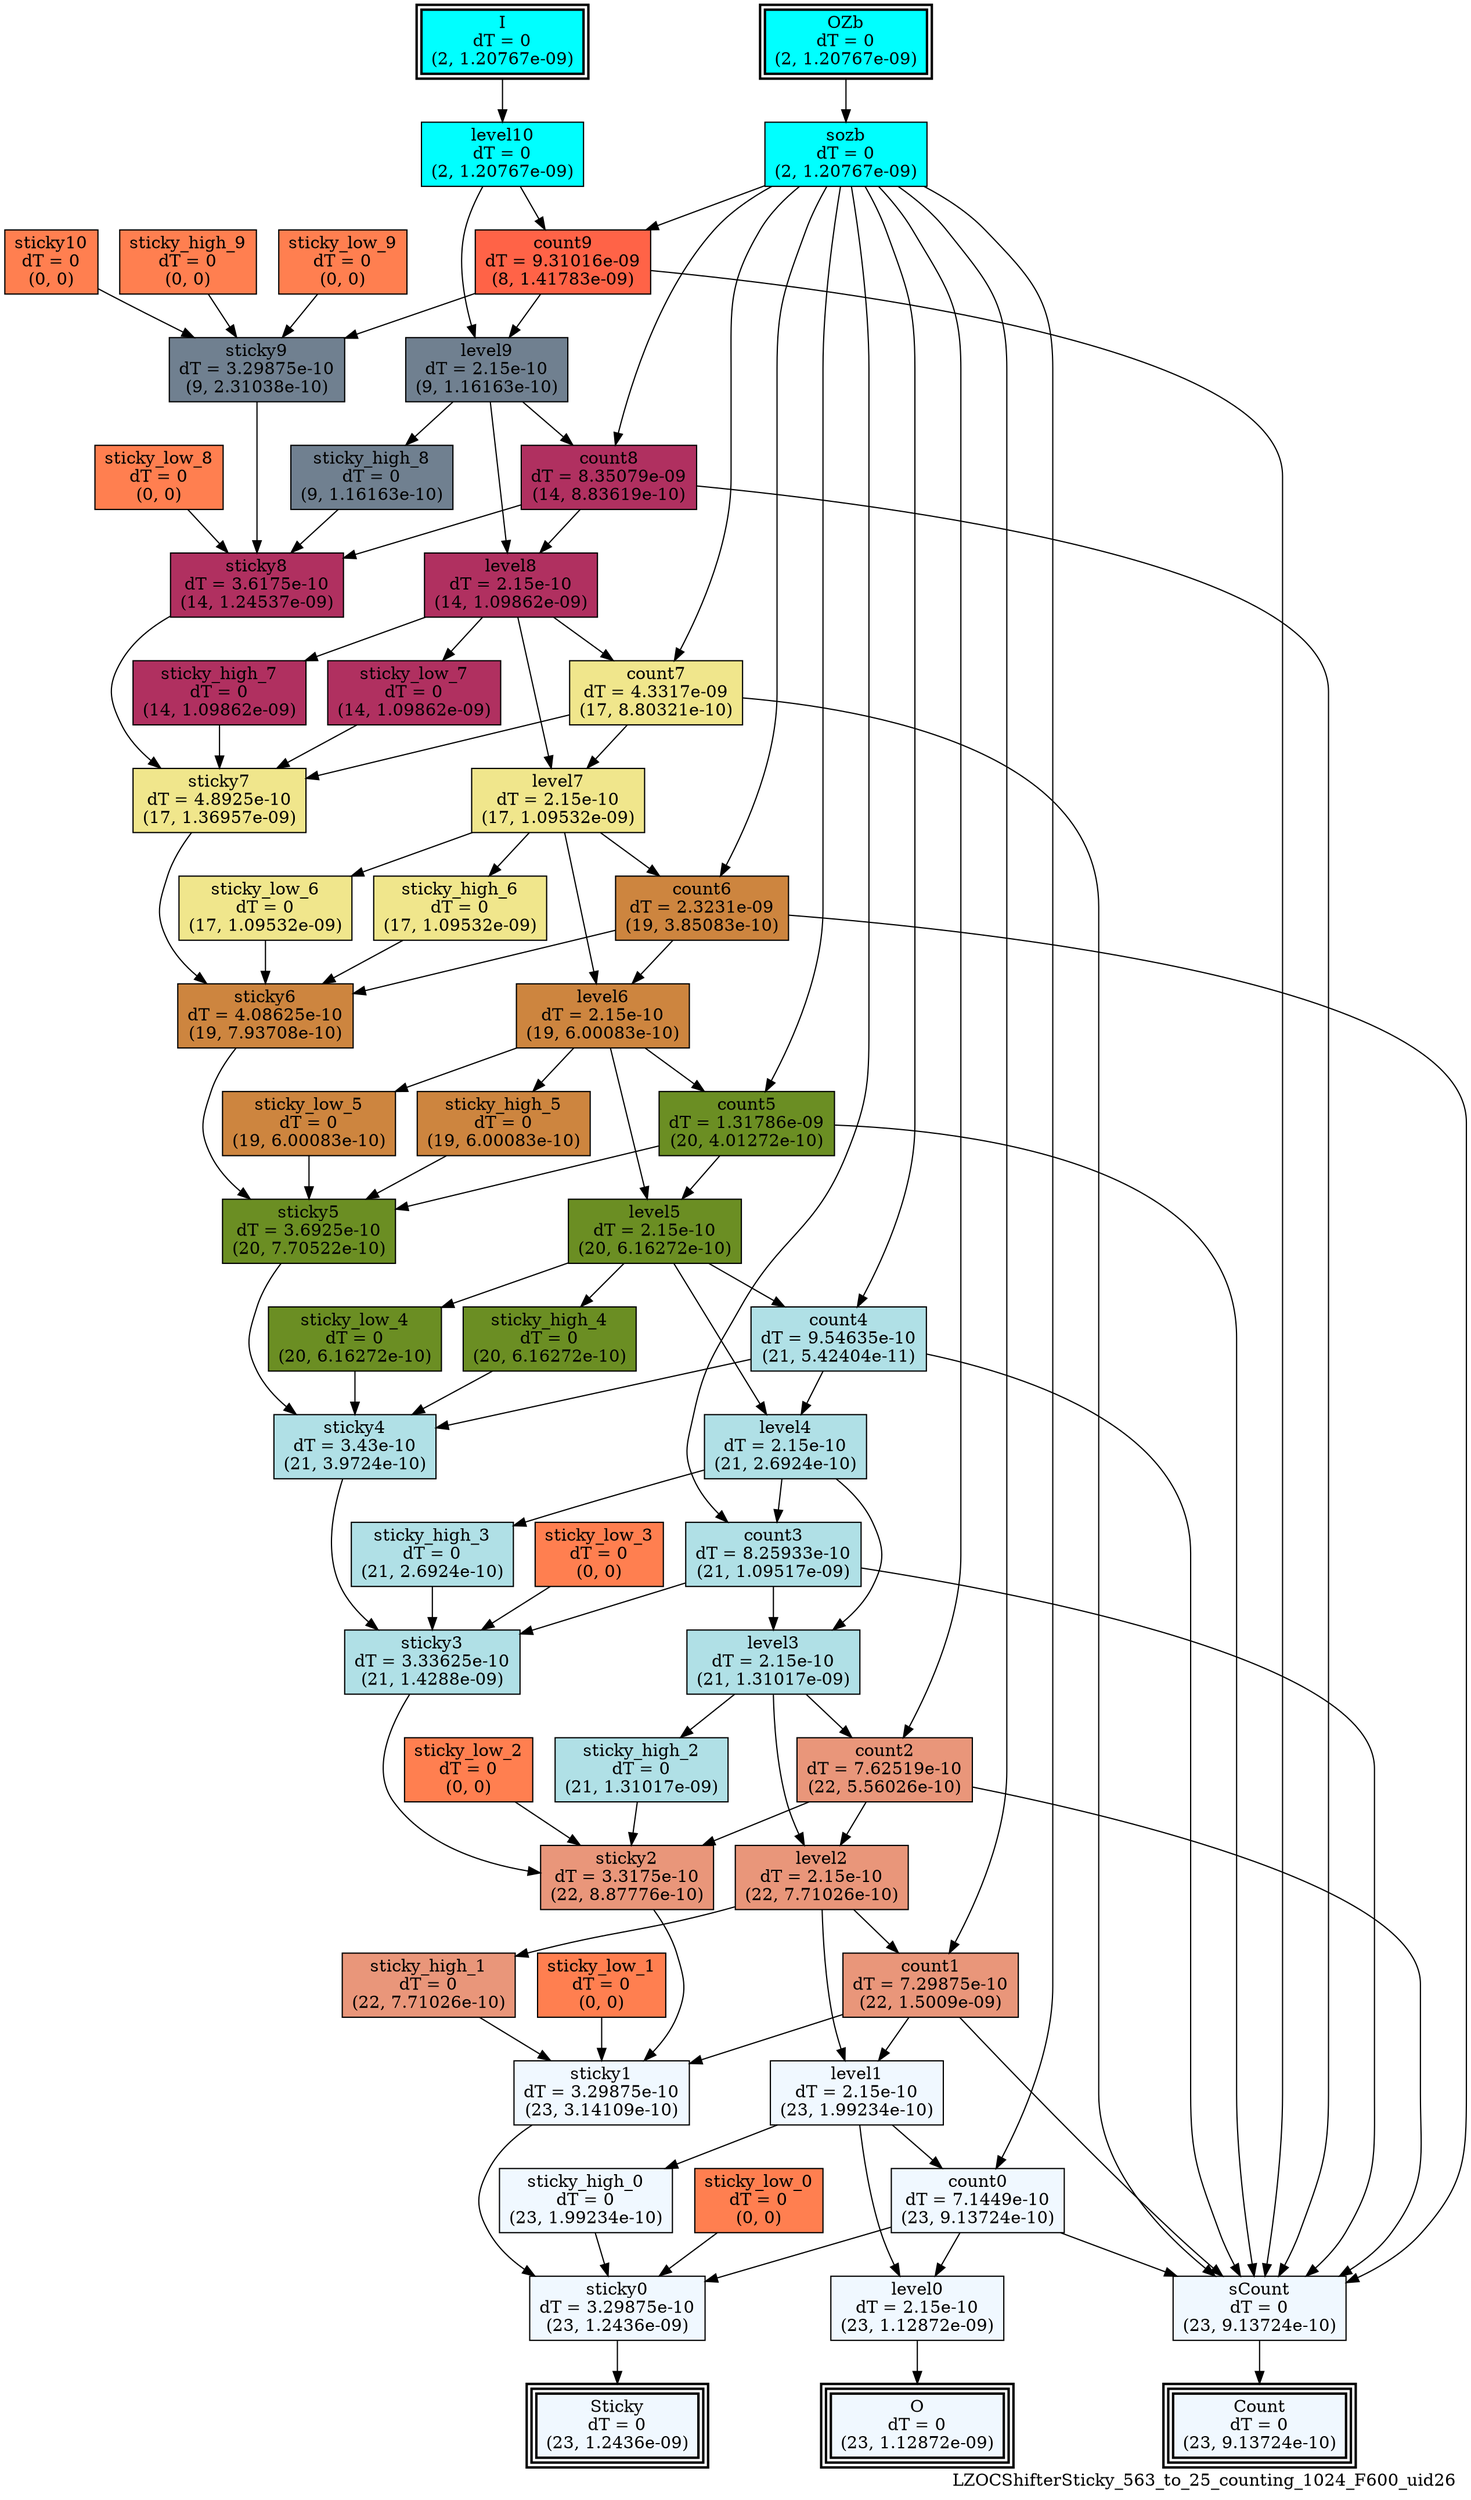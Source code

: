 digraph LZOCShifterSticky_563_to_25_counting_1024_F600_uid26
{
	//graph drawing options
	label=LZOCShifterSticky_563_to_25_counting_1024_F600_uid26;
	labelloc=bottom;
	labeljust=right;
	ratio=auto;
	nodesep=0.25;
	ranksep=0.5;

	//input/output signals of operator LZOCShifterSticky_563_to_25_counting_1024_F600_uid26
	I__LZOCShifterSticky_563_to_25_counting_1024_F600_uid26 [ label="I\ndT = 0\n(2, 1.20767e-09)", shape=box, color=black, style="bold, filled", fillcolor=cyan, peripheries=2 ];
	OZb__LZOCShifterSticky_563_to_25_counting_1024_F600_uid26 [ label="OZb\ndT = 0\n(2, 1.20767e-09)", shape=box, color=black, style="bold, filled", fillcolor=cyan, peripheries=2 ];
	Count__LZOCShifterSticky_563_to_25_counting_1024_F600_uid26 [ label="Count\ndT = 0\n(23, 9.13724e-10)", shape=box, color=black, style="bold, filled", fillcolor=aliceblue, peripheries=3 ];
	O__LZOCShifterSticky_563_to_25_counting_1024_F600_uid26 [ label="O\ndT = 0\n(23, 1.12872e-09)", shape=box, color=black, style="bold, filled", fillcolor=aliceblue, peripheries=3 ];
	Sticky__LZOCShifterSticky_563_to_25_counting_1024_F600_uid26 [ label="Sticky\ndT = 0\n(23, 1.2436e-09)", shape=box, color=black, style="bold, filled", fillcolor=aliceblue, peripheries=3 ];
	{rank=same I__LZOCShifterSticky_563_to_25_counting_1024_F600_uid26, OZb__LZOCShifterSticky_563_to_25_counting_1024_F600_uid26};
	{rank=same Count__LZOCShifterSticky_563_to_25_counting_1024_F600_uid26, O__LZOCShifterSticky_563_to_25_counting_1024_F600_uid26, Sticky__LZOCShifterSticky_563_to_25_counting_1024_F600_uid26};
	//internal signals of operator LZOCShifterSticky_563_to_25_counting_1024_F600_uid26
	level10__LZOCShifterSticky_563_to_25_counting_1024_F600_uid26 [ label="level10\ndT = 0\n(2, 1.20767e-09)", shape=box, color=black, style=filled, fillcolor=cyan, peripheries=1 ];
	sozb__LZOCShifterSticky_563_to_25_counting_1024_F600_uid26 [ label="sozb\ndT = 0\n(2, 1.20767e-09)", shape=box, color=black, style=filled, fillcolor=cyan, peripheries=1 ];
	sticky10__LZOCShifterSticky_563_to_25_counting_1024_F600_uid26 [ label="sticky10\ndT = 0\n(0, 0)", shape=box, color=black, style=filled, fillcolor=coral, peripheries=1 ];
	count9__LZOCShifterSticky_563_to_25_counting_1024_F600_uid26 [ label="count9\ndT = 9.31016e-09\n(8, 1.41783e-09)", shape=box, color=black, style=filled, fillcolor=tomato, peripheries=1 ];
	level9__LZOCShifterSticky_563_to_25_counting_1024_F600_uid26 [ label="level9\ndT = 2.15e-10\n(9, 1.16163e-10)", shape=box, color=black, style=filled, fillcolor=slategray, peripheries=1 ];
	sticky_high_9__LZOCShifterSticky_563_to_25_counting_1024_F600_uid26 [ label="sticky_high_9\ndT = 0\n(0, 0)", shape=box, color=black, style=filled, fillcolor=coral, peripheries=1 ];
	sticky_low_9__LZOCShifterSticky_563_to_25_counting_1024_F600_uid26 [ label="sticky_low_9\ndT = 0\n(0, 0)", shape=box, color=black, style=filled, fillcolor=coral, peripheries=1 ];
	sticky9__LZOCShifterSticky_563_to_25_counting_1024_F600_uid26 [ label="sticky9\ndT = 3.29875e-10\n(9, 2.31038e-10)", shape=box, color=black, style=filled, fillcolor=slategray, peripheries=1 ];
	count8__LZOCShifterSticky_563_to_25_counting_1024_F600_uid26 [ label="count8\ndT = 8.35079e-09\n(14, 8.83619e-10)", shape=box, color=black, style=filled, fillcolor=maroon, peripheries=1 ];
	level8__LZOCShifterSticky_563_to_25_counting_1024_F600_uid26 [ label="level8\ndT = 2.15e-10\n(14, 1.09862e-09)", shape=box, color=black, style=filled, fillcolor=maroon, peripheries=1 ];
	sticky_high_8__LZOCShifterSticky_563_to_25_counting_1024_F600_uid26 [ label="sticky_high_8\ndT = 0\n(9, 1.16163e-10)", shape=box, color=black, style=filled, fillcolor=slategray, peripheries=1 ];
	sticky_low_8__LZOCShifterSticky_563_to_25_counting_1024_F600_uid26 [ label="sticky_low_8\ndT = 0\n(0, 0)", shape=box, color=black, style=filled, fillcolor=coral, peripheries=1 ];
	sticky8__LZOCShifterSticky_563_to_25_counting_1024_F600_uid26 [ label="sticky8\ndT = 3.6175e-10\n(14, 1.24537e-09)", shape=box, color=black, style=filled, fillcolor=maroon, peripheries=1 ];
	count7__LZOCShifterSticky_563_to_25_counting_1024_F600_uid26 [ label="count7\ndT = 4.3317e-09\n(17, 8.80321e-10)", shape=box, color=black, style=filled, fillcolor=khaki, peripheries=1 ];
	level7__LZOCShifterSticky_563_to_25_counting_1024_F600_uid26 [ label="level7\ndT = 2.15e-10\n(17, 1.09532e-09)", shape=box, color=black, style=filled, fillcolor=khaki, peripheries=1 ];
	sticky_high_7__LZOCShifterSticky_563_to_25_counting_1024_F600_uid26 [ label="sticky_high_7\ndT = 0\n(14, 1.09862e-09)", shape=box, color=black, style=filled, fillcolor=maroon, peripheries=1 ];
	sticky_low_7__LZOCShifterSticky_563_to_25_counting_1024_F600_uid26 [ label="sticky_low_7\ndT = 0\n(14, 1.09862e-09)", shape=box, color=black, style=filled, fillcolor=maroon, peripheries=1 ];
	sticky7__LZOCShifterSticky_563_to_25_counting_1024_F600_uid26 [ label="sticky7\ndT = 4.8925e-10\n(17, 1.36957e-09)", shape=box, color=black, style=filled, fillcolor=khaki, peripheries=1 ];
	count6__LZOCShifterSticky_563_to_25_counting_1024_F600_uid26 [ label="count6\ndT = 2.3231e-09\n(19, 3.85083e-10)", shape=box, color=black, style=filled, fillcolor=peru, peripheries=1 ];
	level6__LZOCShifterSticky_563_to_25_counting_1024_F600_uid26 [ label="level6\ndT = 2.15e-10\n(19, 6.00083e-10)", shape=box, color=black, style=filled, fillcolor=peru, peripheries=1 ];
	sticky_high_6__LZOCShifterSticky_563_to_25_counting_1024_F600_uid26 [ label="sticky_high_6\ndT = 0\n(17, 1.09532e-09)", shape=box, color=black, style=filled, fillcolor=khaki, peripheries=1 ];
	sticky_low_6__LZOCShifterSticky_563_to_25_counting_1024_F600_uid26 [ label="sticky_low_6\ndT = 0\n(17, 1.09532e-09)", shape=box, color=black, style=filled, fillcolor=khaki, peripheries=1 ];
	sticky6__LZOCShifterSticky_563_to_25_counting_1024_F600_uid26 [ label="sticky6\ndT = 4.08625e-10\n(19, 7.93708e-10)", shape=box, color=black, style=filled, fillcolor=peru, peripheries=1 ];
	count5__LZOCShifterSticky_563_to_25_counting_1024_F600_uid26 [ label="count5\ndT = 1.31786e-09\n(20, 4.01272e-10)", shape=box, color=black, style=filled, fillcolor=olivedrab, peripheries=1 ];
	level5__LZOCShifterSticky_563_to_25_counting_1024_F600_uid26 [ label="level5\ndT = 2.15e-10\n(20, 6.16272e-10)", shape=box, color=black, style=filled, fillcolor=olivedrab, peripheries=1 ];
	sticky_high_5__LZOCShifterSticky_563_to_25_counting_1024_F600_uid26 [ label="sticky_high_5\ndT = 0\n(19, 6.00083e-10)", shape=box, color=black, style=filled, fillcolor=peru, peripheries=1 ];
	sticky_low_5__LZOCShifterSticky_563_to_25_counting_1024_F600_uid26 [ label="sticky_low_5\ndT = 0\n(19, 6.00083e-10)", shape=box, color=black, style=filled, fillcolor=peru, peripheries=1 ];
	sticky5__LZOCShifterSticky_563_to_25_counting_1024_F600_uid26 [ label="sticky5\ndT = 3.6925e-10\n(20, 7.70522e-10)", shape=box, color=black, style=filled, fillcolor=olivedrab, peripheries=1 ];
	count4__LZOCShifterSticky_563_to_25_counting_1024_F600_uid26 [ label="count4\ndT = 9.54635e-10\n(21, 5.42404e-11)", shape=box, color=black, style=filled, fillcolor=powderblue, peripheries=1 ];
	level4__LZOCShifterSticky_563_to_25_counting_1024_F600_uid26 [ label="level4\ndT = 2.15e-10\n(21, 2.6924e-10)", shape=box, color=black, style=filled, fillcolor=powderblue, peripheries=1 ];
	sticky_high_4__LZOCShifterSticky_563_to_25_counting_1024_F600_uid26 [ label="sticky_high_4\ndT = 0\n(20, 6.16272e-10)", shape=box, color=black, style=filled, fillcolor=olivedrab, peripheries=1 ];
	sticky_low_4__LZOCShifterSticky_563_to_25_counting_1024_F600_uid26 [ label="sticky_low_4\ndT = 0\n(20, 6.16272e-10)", shape=box, color=black, style=filled, fillcolor=olivedrab, peripheries=1 ];
	sticky4__LZOCShifterSticky_563_to_25_counting_1024_F600_uid26 [ label="sticky4\ndT = 3.43e-10\n(21, 3.9724e-10)", shape=box, color=black, style=filled, fillcolor=powderblue, peripheries=1 ];
	count3__LZOCShifterSticky_563_to_25_counting_1024_F600_uid26 [ label="count3\ndT = 8.25933e-10\n(21, 1.09517e-09)", shape=box, color=black, style=filled, fillcolor=powderblue, peripheries=1 ];
	level3__LZOCShifterSticky_563_to_25_counting_1024_F600_uid26 [ label="level3\ndT = 2.15e-10\n(21, 1.31017e-09)", shape=box, color=black, style=filled, fillcolor=powderblue, peripheries=1 ];
	sticky_high_3__LZOCShifterSticky_563_to_25_counting_1024_F600_uid26 [ label="sticky_high_3\ndT = 0\n(21, 2.6924e-10)", shape=box, color=black, style=filled, fillcolor=powderblue, peripheries=1 ];
	sticky_low_3__LZOCShifterSticky_563_to_25_counting_1024_F600_uid26 [ label="sticky_low_3\ndT = 0\n(0, 0)", shape=box, color=black, style=filled, fillcolor=coral, peripheries=1 ];
	sticky3__LZOCShifterSticky_563_to_25_counting_1024_F600_uid26 [ label="sticky3\ndT = 3.33625e-10\n(21, 1.4288e-09)", shape=box, color=black, style=filled, fillcolor=powderblue, peripheries=1 ];
	count2__LZOCShifterSticky_563_to_25_counting_1024_F600_uid26 [ label="count2\ndT = 7.62519e-10\n(22, 5.56026e-10)", shape=box, color=black, style=filled, fillcolor=darksalmon, peripheries=1 ];
	level2__LZOCShifterSticky_563_to_25_counting_1024_F600_uid26 [ label="level2\ndT = 2.15e-10\n(22, 7.71026e-10)", shape=box, color=black, style=filled, fillcolor=darksalmon, peripheries=1 ];
	sticky_high_2__LZOCShifterSticky_563_to_25_counting_1024_F600_uid26 [ label="sticky_high_2\ndT = 0\n(21, 1.31017e-09)", shape=box, color=black, style=filled, fillcolor=powderblue, peripheries=1 ];
	sticky_low_2__LZOCShifterSticky_563_to_25_counting_1024_F600_uid26 [ label="sticky_low_2\ndT = 0\n(0, 0)", shape=box, color=black, style=filled, fillcolor=coral, peripheries=1 ];
	sticky2__LZOCShifterSticky_563_to_25_counting_1024_F600_uid26 [ label="sticky2\ndT = 3.3175e-10\n(22, 8.87776e-10)", shape=box, color=black, style=filled, fillcolor=darksalmon, peripheries=1 ];
	count1__LZOCShifterSticky_563_to_25_counting_1024_F600_uid26 [ label="count1\ndT = 7.29875e-10\n(22, 1.5009e-09)", shape=box, color=black, style=filled, fillcolor=darksalmon, peripheries=1 ];
	level1__LZOCShifterSticky_563_to_25_counting_1024_F600_uid26 [ label="level1\ndT = 2.15e-10\n(23, 1.99234e-10)", shape=box, color=black, style=filled, fillcolor=aliceblue, peripheries=1 ];
	sticky_high_1__LZOCShifterSticky_563_to_25_counting_1024_F600_uid26 [ label="sticky_high_1\ndT = 0\n(22, 7.71026e-10)", shape=box, color=black, style=filled, fillcolor=darksalmon, peripheries=1 ];
	sticky_low_1__LZOCShifterSticky_563_to_25_counting_1024_F600_uid26 [ label="sticky_low_1\ndT = 0\n(0, 0)", shape=box, color=black, style=filled, fillcolor=coral, peripheries=1 ];
	sticky1__LZOCShifterSticky_563_to_25_counting_1024_F600_uid26 [ label="sticky1\ndT = 3.29875e-10\n(23, 3.14109e-10)", shape=box, color=black, style=filled, fillcolor=aliceblue, peripheries=1 ];
	count0__LZOCShifterSticky_563_to_25_counting_1024_F600_uid26 [ label="count0\ndT = 7.1449e-10\n(23, 9.13724e-10)", shape=box, color=black, style=filled, fillcolor=aliceblue, peripheries=1 ];
	level0__LZOCShifterSticky_563_to_25_counting_1024_F600_uid26 [ label="level0\ndT = 2.15e-10\n(23, 1.12872e-09)", shape=box, color=black, style=filled, fillcolor=aliceblue, peripheries=1 ];
	sticky_high_0__LZOCShifterSticky_563_to_25_counting_1024_F600_uid26 [ label="sticky_high_0\ndT = 0\n(23, 1.99234e-10)", shape=box, color=black, style=filled, fillcolor=aliceblue, peripheries=1 ];
	sticky_low_0__LZOCShifterSticky_563_to_25_counting_1024_F600_uid26 [ label="sticky_low_0\ndT = 0\n(0, 0)", shape=box, color=black, style=filled, fillcolor=coral, peripheries=1 ];
	sticky0__LZOCShifterSticky_563_to_25_counting_1024_F600_uid26 [ label="sticky0\ndT = 3.29875e-10\n(23, 1.2436e-09)", shape=box, color=black, style=filled, fillcolor=aliceblue, peripheries=1 ];
	sCount__LZOCShifterSticky_563_to_25_counting_1024_F600_uid26 [ label="sCount\ndT = 0\n(23, 9.13724e-10)", shape=box, color=black, style=filled, fillcolor=aliceblue, peripheries=1 ];

	//subcomponents of operator LZOCShifterSticky_563_to_25_counting_1024_F600_uid26

	//input and internal signal connections of operator LZOCShifterSticky_563_to_25_counting_1024_F600_uid26
	I__LZOCShifterSticky_563_to_25_counting_1024_F600_uid26 -> level10__LZOCShifterSticky_563_to_25_counting_1024_F600_uid26 [ arrowhead=normal, arrowsize=1.0, arrowtail=normal, color=black, dir=forward  ];
	OZb__LZOCShifterSticky_563_to_25_counting_1024_F600_uid26 -> sozb__LZOCShifterSticky_563_to_25_counting_1024_F600_uid26 [ arrowhead=normal, arrowsize=1.0, arrowtail=normal, color=black, dir=forward  ];
	level10__LZOCShifterSticky_563_to_25_counting_1024_F600_uid26 -> count9__LZOCShifterSticky_563_to_25_counting_1024_F600_uid26 [ arrowhead=normal, arrowsize=1.0, arrowtail=normal, color=black, dir=forward  ];
	level10__LZOCShifterSticky_563_to_25_counting_1024_F600_uid26 -> level9__LZOCShifterSticky_563_to_25_counting_1024_F600_uid26 [ arrowhead=normal, arrowsize=1.0, arrowtail=normal, color=black, dir=forward  ];
	sozb__LZOCShifterSticky_563_to_25_counting_1024_F600_uid26 -> count9__LZOCShifterSticky_563_to_25_counting_1024_F600_uid26 [ arrowhead=normal, arrowsize=1.0, arrowtail=normal, color=black, dir=forward  ];
	sozb__LZOCShifterSticky_563_to_25_counting_1024_F600_uid26 -> count8__LZOCShifterSticky_563_to_25_counting_1024_F600_uid26 [ arrowhead=normal, arrowsize=1.0, arrowtail=normal, color=black, dir=forward  ];
	sozb__LZOCShifterSticky_563_to_25_counting_1024_F600_uid26 -> count7__LZOCShifterSticky_563_to_25_counting_1024_F600_uid26 [ arrowhead=normal, arrowsize=1.0, arrowtail=normal, color=black, dir=forward  ];
	sozb__LZOCShifterSticky_563_to_25_counting_1024_F600_uid26 -> count6__LZOCShifterSticky_563_to_25_counting_1024_F600_uid26 [ arrowhead=normal, arrowsize=1.0, arrowtail=normal, color=black, dir=forward  ];
	sozb__LZOCShifterSticky_563_to_25_counting_1024_F600_uid26 -> count5__LZOCShifterSticky_563_to_25_counting_1024_F600_uid26 [ arrowhead=normal, arrowsize=1.0, arrowtail=normal, color=black, dir=forward  ];
	sozb__LZOCShifterSticky_563_to_25_counting_1024_F600_uid26 -> count4__LZOCShifterSticky_563_to_25_counting_1024_F600_uid26 [ arrowhead=normal, arrowsize=1.0, arrowtail=normal, color=black, dir=forward  ];
	sozb__LZOCShifterSticky_563_to_25_counting_1024_F600_uid26 -> count3__LZOCShifterSticky_563_to_25_counting_1024_F600_uid26 [ arrowhead=normal, arrowsize=1.0, arrowtail=normal, color=black, dir=forward  ];
	sozb__LZOCShifterSticky_563_to_25_counting_1024_F600_uid26 -> count2__LZOCShifterSticky_563_to_25_counting_1024_F600_uid26 [ arrowhead=normal, arrowsize=1.0, arrowtail=normal, color=black, dir=forward  ];
	sozb__LZOCShifterSticky_563_to_25_counting_1024_F600_uid26 -> count1__LZOCShifterSticky_563_to_25_counting_1024_F600_uid26 [ arrowhead=normal, arrowsize=1.0, arrowtail=normal, color=black, dir=forward  ];
	sozb__LZOCShifterSticky_563_to_25_counting_1024_F600_uid26 -> count0__LZOCShifterSticky_563_to_25_counting_1024_F600_uid26 [ arrowhead=normal, arrowsize=1.0, arrowtail=normal, color=black, dir=forward  ];
	sticky10__LZOCShifterSticky_563_to_25_counting_1024_F600_uid26 -> sticky9__LZOCShifterSticky_563_to_25_counting_1024_F600_uid26 [ arrowhead=normal, arrowsize=1.0, arrowtail=normal, color=black, dir=forward  ];
	count9__LZOCShifterSticky_563_to_25_counting_1024_F600_uid26 -> level9__LZOCShifterSticky_563_to_25_counting_1024_F600_uid26 [ arrowhead=normal, arrowsize=1.0, arrowtail=normal, color=black, dir=forward  ];
	count9__LZOCShifterSticky_563_to_25_counting_1024_F600_uid26 -> sticky9__LZOCShifterSticky_563_to_25_counting_1024_F600_uid26 [ arrowhead=normal, arrowsize=1.0, arrowtail=normal, color=black, dir=forward  ];
	count9__LZOCShifterSticky_563_to_25_counting_1024_F600_uid26 -> sCount__LZOCShifterSticky_563_to_25_counting_1024_F600_uid26 [ arrowhead=normal, arrowsize=1.0, arrowtail=normal, color=black, dir=forward  ];
	level9__LZOCShifterSticky_563_to_25_counting_1024_F600_uid26 -> count8__LZOCShifterSticky_563_to_25_counting_1024_F600_uid26 [ arrowhead=normal, arrowsize=1.0, arrowtail=normal, color=black, dir=forward  ];
	level9__LZOCShifterSticky_563_to_25_counting_1024_F600_uid26 -> level8__LZOCShifterSticky_563_to_25_counting_1024_F600_uid26 [ arrowhead=normal, arrowsize=1.0, arrowtail=normal, color=black, dir=forward  ];
	level9__LZOCShifterSticky_563_to_25_counting_1024_F600_uid26 -> sticky_high_8__LZOCShifterSticky_563_to_25_counting_1024_F600_uid26 [ arrowhead=normal, arrowsize=1.0, arrowtail=normal, color=black, dir=forward  ];
	sticky_high_9__LZOCShifterSticky_563_to_25_counting_1024_F600_uid26 -> sticky9__LZOCShifterSticky_563_to_25_counting_1024_F600_uid26 [ arrowhead=normal, arrowsize=1.0, arrowtail=normal, color=black, dir=forward  ];
	sticky_low_9__LZOCShifterSticky_563_to_25_counting_1024_F600_uid26 -> sticky9__LZOCShifterSticky_563_to_25_counting_1024_F600_uid26 [ arrowhead=normal, arrowsize=1.0, arrowtail=normal, color=black, dir=forward  ];
	sticky9__LZOCShifterSticky_563_to_25_counting_1024_F600_uid26 -> sticky8__LZOCShifterSticky_563_to_25_counting_1024_F600_uid26 [ arrowhead=normal, arrowsize=1.0, arrowtail=normal, color=black, dir=forward  ];
	count8__LZOCShifterSticky_563_to_25_counting_1024_F600_uid26 -> level8__LZOCShifterSticky_563_to_25_counting_1024_F600_uid26 [ arrowhead=normal, arrowsize=1.0, arrowtail=normal, color=black, dir=forward  ];
	count8__LZOCShifterSticky_563_to_25_counting_1024_F600_uid26 -> sticky8__LZOCShifterSticky_563_to_25_counting_1024_F600_uid26 [ arrowhead=normal, arrowsize=1.0, arrowtail=normal, color=black, dir=forward  ];
	count8__LZOCShifterSticky_563_to_25_counting_1024_F600_uid26 -> sCount__LZOCShifterSticky_563_to_25_counting_1024_F600_uid26 [ arrowhead=normal, arrowsize=1.0, arrowtail=normal, color=black, dir=forward  ];
	level8__LZOCShifterSticky_563_to_25_counting_1024_F600_uid26 -> count7__LZOCShifterSticky_563_to_25_counting_1024_F600_uid26 [ arrowhead=normal, arrowsize=1.0, arrowtail=normal, color=black, dir=forward  ];
	level8__LZOCShifterSticky_563_to_25_counting_1024_F600_uid26 -> level7__LZOCShifterSticky_563_to_25_counting_1024_F600_uid26 [ arrowhead=normal, arrowsize=1.0, arrowtail=normal, color=black, dir=forward  ];
	level8__LZOCShifterSticky_563_to_25_counting_1024_F600_uid26 -> sticky_high_7__LZOCShifterSticky_563_to_25_counting_1024_F600_uid26 [ arrowhead=normal, arrowsize=1.0, arrowtail=normal, color=black, dir=forward  ];
	level8__LZOCShifterSticky_563_to_25_counting_1024_F600_uid26 -> sticky_low_7__LZOCShifterSticky_563_to_25_counting_1024_F600_uid26 [ arrowhead=normal, arrowsize=1.0, arrowtail=normal, color=black, dir=forward  ];
	sticky_high_8__LZOCShifterSticky_563_to_25_counting_1024_F600_uid26 -> sticky8__LZOCShifterSticky_563_to_25_counting_1024_F600_uid26 [ arrowhead=normal, arrowsize=1.0, arrowtail=normal, color=black, dir=forward  ];
	sticky_low_8__LZOCShifterSticky_563_to_25_counting_1024_F600_uid26 -> sticky8__LZOCShifterSticky_563_to_25_counting_1024_F600_uid26 [ arrowhead=normal, arrowsize=1.0, arrowtail=normal, color=black, dir=forward  ];
	sticky8__LZOCShifterSticky_563_to_25_counting_1024_F600_uid26 -> sticky7__LZOCShifterSticky_563_to_25_counting_1024_F600_uid26 [ arrowhead=normal, arrowsize=1.0, arrowtail=normal, color=black, dir=forward  ];
	count7__LZOCShifterSticky_563_to_25_counting_1024_F600_uid26 -> level7__LZOCShifterSticky_563_to_25_counting_1024_F600_uid26 [ arrowhead=normal, arrowsize=1.0, arrowtail=normal, color=black, dir=forward  ];
	count7__LZOCShifterSticky_563_to_25_counting_1024_F600_uid26 -> sticky7__LZOCShifterSticky_563_to_25_counting_1024_F600_uid26 [ arrowhead=normal, arrowsize=1.0, arrowtail=normal, color=black, dir=forward  ];
	count7__LZOCShifterSticky_563_to_25_counting_1024_F600_uid26 -> sCount__LZOCShifterSticky_563_to_25_counting_1024_F600_uid26 [ arrowhead=normal, arrowsize=1.0, arrowtail=normal, color=black, dir=forward  ];
	level7__LZOCShifterSticky_563_to_25_counting_1024_F600_uid26 -> count6__LZOCShifterSticky_563_to_25_counting_1024_F600_uid26 [ arrowhead=normal, arrowsize=1.0, arrowtail=normal, color=black, dir=forward  ];
	level7__LZOCShifterSticky_563_to_25_counting_1024_F600_uid26 -> level6__LZOCShifterSticky_563_to_25_counting_1024_F600_uid26 [ arrowhead=normal, arrowsize=1.0, arrowtail=normal, color=black, dir=forward  ];
	level7__LZOCShifterSticky_563_to_25_counting_1024_F600_uid26 -> sticky_high_6__LZOCShifterSticky_563_to_25_counting_1024_F600_uid26 [ arrowhead=normal, arrowsize=1.0, arrowtail=normal, color=black, dir=forward  ];
	level7__LZOCShifterSticky_563_to_25_counting_1024_F600_uid26 -> sticky_low_6__LZOCShifterSticky_563_to_25_counting_1024_F600_uid26 [ arrowhead=normal, arrowsize=1.0, arrowtail=normal, color=black, dir=forward  ];
	sticky_high_7__LZOCShifterSticky_563_to_25_counting_1024_F600_uid26 -> sticky7__LZOCShifterSticky_563_to_25_counting_1024_F600_uid26 [ arrowhead=normal, arrowsize=1.0, arrowtail=normal, color=black, dir=forward  ];
	sticky_low_7__LZOCShifterSticky_563_to_25_counting_1024_F600_uid26 -> sticky7__LZOCShifterSticky_563_to_25_counting_1024_F600_uid26 [ arrowhead=normal, arrowsize=1.0, arrowtail=normal, color=black, dir=forward  ];
	sticky7__LZOCShifterSticky_563_to_25_counting_1024_F600_uid26 -> sticky6__LZOCShifterSticky_563_to_25_counting_1024_F600_uid26 [ arrowhead=normal, arrowsize=1.0, arrowtail=normal, color=black, dir=forward  ];
	count6__LZOCShifterSticky_563_to_25_counting_1024_F600_uid26 -> level6__LZOCShifterSticky_563_to_25_counting_1024_F600_uid26 [ arrowhead=normal, arrowsize=1.0, arrowtail=normal, color=black, dir=forward  ];
	count6__LZOCShifterSticky_563_to_25_counting_1024_F600_uid26 -> sticky6__LZOCShifterSticky_563_to_25_counting_1024_F600_uid26 [ arrowhead=normal, arrowsize=1.0, arrowtail=normal, color=black, dir=forward  ];
	count6__LZOCShifterSticky_563_to_25_counting_1024_F600_uid26 -> sCount__LZOCShifterSticky_563_to_25_counting_1024_F600_uid26 [ arrowhead=normal, arrowsize=1.0, arrowtail=normal, color=black, dir=forward  ];
	level6__LZOCShifterSticky_563_to_25_counting_1024_F600_uid26 -> count5__LZOCShifterSticky_563_to_25_counting_1024_F600_uid26 [ arrowhead=normal, arrowsize=1.0, arrowtail=normal, color=black, dir=forward  ];
	level6__LZOCShifterSticky_563_to_25_counting_1024_F600_uid26 -> level5__LZOCShifterSticky_563_to_25_counting_1024_F600_uid26 [ arrowhead=normal, arrowsize=1.0, arrowtail=normal, color=black, dir=forward  ];
	level6__LZOCShifterSticky_563_to_25_counting_1024_F600_uid26 -> sticky_high_5__LZOCShifterSticky_563_to_25_counting_1024_F600_uid26 [ arrowhead=normal, arrowsize=1.0, arrowtail=normal, color=black, dir=forward  ];
	level6__LZOCShifterSticky_563_to_25_counting_1024_F600_uid26 -> sticky_low_5__LZOCShifterSticky_563_to_25_counting_1024_F600_uid26 [ arrowhead=normal, arrowsize=1.0, arrowtail=normal, color=black, dir=forward  ];
	sticky_high_6__LZOCShifterSticky_563_to_25_counting_1024_F600_uid26 -> sticky6__LZOCShifterSticky_563_to_25_counting_1024_F600_uid26 [ arrowhead=normal, arrowsize=1.0, arrowtail=normal, color=black, dir=forward  ];
	sticky_low_6__LZOCShifterSticky_563_to_25_counting_1024_F600_uid26 -> sticky6__LZOCShifterSticky_563_to_25_counting_1024_F600_uid26 [ arrowhead=normal, arrowsize=1.0, arrowtail=normal, color=black, dir=forward  ];
	sticky6__LZOCShifterSticky_563_to_25_counting_1024_F600_uid26 -> sticky5__LZOCShifterSticky_563_to_25_counting_1024_F600_uid26 [ arrowhead=normal, arrowsize=1.0, arrowtail=normal, color=black, dir=forward  ];
	count5__LZOCShifterSticky_563_to_25_counting_1024_F600_uid26 -> level5__LZOCShifterSticky_563_to_25_counting_1024_F600_uid26 [ arrowhead=normal, arrowsize=1.0, arrowtail=normal, color=black, dir=forward  ];
	count5__LZOCShifterSticky_563_to_25_counting_1024_F600_uid26 -> sticky5__LZOCShifterSticky_563_to_25_counting_1024_F600_uid26 [ arrowhead=normal, arrowsize=1.0, arrowtail=normal, color=black, dir=forward  ];
	count5__LZOCShifterSticky_563_to_25_counting_1024_F600_uid26 -> sCount__LZOCShifterSticky_563_to_25_counting_1024_F600_uid26 [ arrowhead=normal, arrowsize=1.0, arrowtail=normal, color=black, dir=forward  ];
	level5__LZOCShifterSticky_563_to_25_counting_1024_F600_uid26 -> count4__LZOCShifterSticky_563_to_25_counting_1024_F600_uid26 [ arrowhead=normal, arrowsize=1.0, arrowtail=normal, color=black, dir=forward  ];
	level5__LZOCShifterSticky_563_to_25_counting_1024_F600_uid26 -> level4__LZOCShifterSticky_563_to_25_counting_1024_F600_uid26 [ arrowhead=normal, arrowsize=1.0, arrowtail=normal, color=black, dir=forward  ];
	level5__LZOCShifterSticky_563_to_25_counting_1024_F600_uid26 -> sticky_high_4__LZOCShifterSticky_563_to_25_counting_1024_F600_uid26 [ arrowhead=normal, arrowsize=1.0, arrowtail=normal, color=black, dir=forward  ];
	level5__LZOCShifterSticky_563_to_25_counting_1024_F600_uid26 -> sticky_low_4__LZOCShifterSticky_563_to_25_counting_1024_F600_uid26 [ arrowhead=normal, arrowsize=1.0, arrowtail=normal, color=black, dir=forward  ];
	sticky_high_5__LZOCShifterSticky_563_to_25_counting_1024_F600_uid26 -> sticky5__LZOCShifterSticky_563_to_25_counting_1024_F600_uid26 [ arrowhead=normal, arrowsize=1.0, arrowtail=normal, color=black, dir=forward  ];
	sticky_low_5__LZOCShifterSticky_563_to_25_counting_1024_F600_uid26 -> sticky5__LZOCShifterSticky_563_to_25_counting_1024_F600_uid26 [ arrowhead=normal, arrowsize=1.0, arrowtail=normal, color=black, dir=forward  ];
	sticky5__LZOCShifterSticky_563_to_25_counting_1024_F600_uid26 -> sticky4__LZOCShifterSticky_563_to_25_counting_1024_F600_uid26 [ arrowhead=normal, arrowsize=1.0, arrowtail=normal, color=black, dir=forward  ];
	count4__LZOCShifterSticky_563_to_25_counting_1024_F600_uid26 -> level4__LZOCShifterSticky_563_to_25_counting_1024_F600_uid26 [ arrowhead=normal, arrowsize=1.0, arrowtail=normal, color=black, dir=forward  ];
	count4__LZOCShifterSticky_563_to_25_counting_1024_F600_uid26 -> sticky4__LZOCShifterSticky_563_to_25_counting_1024_F600_uid26 [ arrowhead=normal, arrowsize=1.0, arrowtail=normal, color=black, dir=forward  ];
	count4__LZOCShifterSticky_563_to_25_counting_1024_F600_uid26 -> sCount__LZOCShifterSticky_563_to_25_counting_1024_F600_uid26 [ arrowhead=normal, arrowsize=1.0, arrowtail=normal, color=black, dir=forward  ];
	level4__LZOCShifterSticky_563_to_25_counting_1024_F600_uid26 -> count3__LZOCShifterSticky_563_to_25_counting_1024_F600_uid26 [ arrowhead=normal, arrowsize=1.0, arrowtail=normal, color=black, dir=forward  ];
	level4__LZOCShifterSticky_563_to_25_counting_1024_F600_uid26 -> level3__LZOCShifterSticky_563_to_25_counting_1024_F600_uid26 [ arrowhead=normal, arrowsize=1.0, arrowtail=normal, color=black, dir=forward  ];
	level4__LZOCShifterSticky_563_to_25_counting_1024_F600_uid26 -> sticky_high_3__LZOCShifterSticky_563_to_25_counting_1024_F600_uid26 [ arrowhead=normal, arrowsize=1.0, arrowtail=normal, color=black, dir=forward  ];
	sticky_high_4__LZOCShifterSticky_563_to_25_counting_1024_F600_uid26 -> sticky4__LZOCShifterSticky_563_to_25_counting_1024_F600_uid26 [ arrowhead=normal, arrowsize=1.0, arrowtail=normal, color=black, dir=forward  ];
	sticky_low_4__LZOCShifterSticky_563_to_25_counting_1024_F600_uid26 -> sticky4__LZOCShifterSticky_563_to_25_counting_1024_F600_uid26 [ arrowhead=normal, arrowsize=1.0, arrowtail=normal, color=black, dir=forward  ];
	sticky4__LZOCShifterSticky_563_to_25_counting_1024_F600_uid26 -> sticky3__LZOCShifterSticky_563_to_25_counting_1024_F600_uid26 [ arrowhead=normal, arrowsize=1.0, arrowtail=normal, color=black, dir=forward  ];
	count3__LZOCShifterSticky_563_to_25_counting_1024_F600_uid26 -> level3__LZOCShifterSticky_563_to_25_counting_1024_F600_uid26 [ arrowhead=normal, arrowsize=1.0, arrowtail=normal, color=black, dir=forward  ];
	count3__LZOCShifterSticky_563_to_25_counting_1024_F600_uid26 -> sticky3__LZOCShifterSticky_563_to_25_counting_1024_F600_uid26 [ arrowhead=normal, arrowsize=1.0, arrowtail=normal, color=black, dir=forward  ];
	count3__LZOCShifterSticky_563_to_25_counting_1024_F600_uid26 -> sCount__LZOCShifterSticky_563_to_25_counting_1024_F600_uid26 [ arrowhead=normal, arrowsize=1.0, arrowtail=normal, color=black, dir=forward  ];
	level3__LZOCShifterSticky_563_to_25_counting_1024_F600_uid26 -> count2__LZOCShifterSticky_563_to_25_counting_1024_F600_uid26 [ arrowhead=normal, arrowsize=1.0, arrowtail=normal, color=black, dir=forward  ];
	level3__LZOCShifterSticky_563_to_25_counting_1024_F600_uid26 -> level2__LZOCShifterSticky_563_to_25_counting_1024_F600_uid26 [ arrowhead=normal, arrowsize=1.0, arrowtail=normal, color=black, dir=forward  ];
	level3__LZOCShifterSticky_563_to_25_counting_1024_F600_uid26 -> sticky_high_2__LZOCShifterSticky_563_to_25_counting_1024_F600_uid26 [ arrowhead=normal, arrowsize=1.0, arrowtail=normal, color=black, dir=forward  ];
	sticky_high_3__LZOCShifterSticky_563_to_25_counting_1024_F600_uid26 -> sticky3__LZOCShifterSticky_563_to_25_counting_1024_F600_uid26 [ arrowhead=normal, arrowsize=1.0, arrowtail=normal, color=black, dir=forward  ];
	sticky_low_3__LZOCShifterSticky_563_to_25_counting_1024_F600_uid26 -> sticky3__LZOCShifterSticky_563_to_25_counting_1024_F600_uid26 [ arrowhead=normal, arrowsize=1.0, arrowtail=normal, color=black, dir=forward  ];
	sticky3__LZOCShifterSticky_563_to_25_counting_1024_F600_uid26 -> sticky2__LZOCShifterSticky_563_to_25_counting_1024_F600_uid26 [ arrowhead=normal, arrowsize=1.0, arrowtail=normal, color=black, dir=forward  ];
	count2__LZOCShifterSticky_563_to_25_counting_1024_F600_uid26 -> level2__LZOCShifterSticky_563_to_25_counting_1024_F600_uid26 [ arrowhead=normal, arrowsize=1.0, arrowtail=normal, color=black, dir=forward  ];
	count2__LZOCShifterSticky_563_to_25_counting_1024_F600_uid26 -> sticky2__LZOCShifterSticky_563_to_25_counting_1024_F600_uid26 [ arrowhead=normal, arrowsize=1.0, arrowtail=normal, color=black, dir=forward  ];
	count2__LZOCShifterSticky_563_to_25_counting_1024_F600_uid26 -> sCount__LZOCShifterSticky_563_to_25_counting_1024_F600_uid26 [ arrowhead=normal, arrowsize=1.0, arrowtail=normal, color=black, dir=forward  ];
	level2__LZOCShifterSticky_563_to_25_counting_1024_F600_uid26 -> count1__LZOCShifterSticky_563_to_25_counting_1024_F600_uid26 [ arrowhead=normal, arrowsize=1.0, arrowtail=normal, color=black, dir=forward  ];
	level2__LZOCShifterSticky_563_to_25_counting_1024_F600_uid26 -> level1__LZOCShifterSticky_563_to_25_counting_1024_F600_uid26 [ arrowhead=normal, arrowsize=1.0, arrowtail=normal, color=black, dir=forward  ];
	level2__LZOCShifterSticky_563_to_25_counting_1024_F600_uid26 -> sticky_high_1__LZOCShifterSticky_563_to_25_counting_1024_F600_uid26 [ arrowhead=normal, arrowsize=1.0, arrowtail=normal, color=black, dir=forward  ];
	sticky_high_2__LZOCShifterSticky_563_to_25_counting_1024_F600_uid26 -> sticky2__LZOCShifterSticky_563_to_25_counting_1024_F600_uid26 [ arrowhead=normal, arrowsize=1.0, arrowtail=normal, color=black, dir=forward  ];
	sticky_low_2__LZOCShifterSticky_563_to_25_counting_1024_F600_uid26 -> sticky2__LZOCShifterSticky_563_to_25_counting_1024_F600_uid26 [ arrowhead=normal, arrowsize=1.0, arrowtail=normal, color=black, dir=forward  ];
	sticky2__LZOCShifterSticky_563_to_25_counting_1024_F600_uid26 -> sticky1__LZOCShifterSticky_563_to_25_counting_1024_F600_uid26 [ arrowhead=normal, arrowsize=1.0, arrowtail=normal, color=black, dir=forward  ];
	count1__LZOCShifterSticky_563_to_25_counting_1024_F600_uid26 -> level1__LZOCShifterSticky_563_to_25_counting_1024_F600_uid26 [ arrowhead=normal, arrowsize=1.0, arrowtail=normal, color=black, dir=forward  ];
	count1__LZOCShifterSticky_563_to_25_counting_1024_F600_uid26 -> sticky1__LZOCShifterSticky_563_to_25_counting_1024_F600_uid26 [ arrowhead=normal, arrowsize=1.0, arrowtail=normal, color=black, dir=forward  ];
	count1__LZOCShifterSticky_563_to_25_counting_1024_F600_uid26 -> sCount__LZOCShifterSticky_563_to_25_counting_1024_F600_uid26 [ arrowhead=normal, arrowsize=1.0, arrowtail=normal, color=black, dir=forward  ];
	level1__LZOCShifterSticky_563_to_25_counting_1024_F600_uid26 -> count0__LZOCShifterSticky_563_to_25_counting_1024_F600_uid26 [ arrowhead=normal, arrowsize=1.0, arrowtail=normal, color=black, dir=forward  ];
	level1__LZOCShifterSticky_563_to_25_counting_1024_F600_uid26 -> level0__LZOCShifterSticky_563_to_25_counting_1024_F600_uid26 [ arrowhead=normal, arrowsize=1.0, arrowtail=normal, color=black, dir=forward  ];
	level1__LZOCShifterSticky_563_to_25_counting_1024_F600_uid26 -> sticky_high_0__LZOCShifterSticky_563_to_25_counting_1024_F600_uid26 [ arrowhead=normal, arrowsize=1.0, arrowtail=normal, color=black, dir=forward  ];
	sticky_high_1__LZOCShifterSticky_563_to_25_counting_1024_F600_uid26 -> sticky1__LZOCShifterSticky_563_to_25_counting_1024_F600_uid26 [ arrowhead=normal, arrowsize=1.0, arrowtail=normal, color=black, dir=forward  ];
	sticky_low_1__LZOCShifterSticky_563_to_25_counting_1024_F600_uid26 -> sticky1__LZOCShifterSticky_563_to_25_counting_1024_F600_uid26 [ arrowhead=normal, arrowsize=1.0, arrowtail=normal, color=black, dir=forward  ];
	sticky1__LZOCShifterSticky_563_to_25_counting_1024_F600_uid26 -> sticky0__LZOCShifterSticky_563_to_25_counting_1024_F600_uid26 [ arrowhead=normal, arrowsize=1.0, arrowtail=normal, color=black, dir=forward  ];
	count0__LZOCShifterSticky_563_to_25_counting_1024_F600_uid26 -> level0__LZOCShifterSticky_563_to_25_counting_1024_F600_uid26 [ arrowhead=normal, arrowsize=1.0, arrowtail=normal, color=black, dir=forward  ];
	count0__LZOCShifterSticky_563_to_25_counting_1024_F600_uid26 -> sticky0__LZOCShifterSticky_563_to_25_counting_1024_F600_uid26 [ arrowhead=normal, arrowsize=1.0, arrowtail=normal, color=black, dir=forward  ];
	count0__LZOCShifterSticky_563_to_25_counting_1024_F600_uid26 -> sCount__LZOCShifterSticky_563_to_25_counting_1024_F600_uid26 [ arrowhead=normal, arrowsize=1.0, arrowtail=normal, color=black, dir=forward  ];
	level0__LZOCShifterSticky_563_to_25_counting_1024_F600_uid26 -> O__LZOCShifterSticky_563_to_25_counting_1024_F600_uid26 [ arrowhead=normal, arrowsize=1.0, arrowtail=normal, color=black, dir=forward  ];
	sticky_high_0__LZOCShifterSticky_563_to_25_counting_1024_F600_uid26 -> sticky0__LZOCShifterSticky_563_to_25_counting_1024_F600_uid26 [ arrowhead=normal, arrowsize=1.0, arrowtail=normal, color=black, dir=forward  ];
	sticky_low_0__LZOCShifterSticky_563_to_25_counting_1024_F600_uid26 -> sticky0__LZOCShifterSticky_563_to_25_counting_1024_F600_uid26 [ arrowhead=normal, arrowsize=1.0, arrowtail=normal, color=black, dir=forward  ];
	sticky0__LZOCShifterSticky_563_to_25_counting_1024_F600_uid26 -> Sticky__LZOCShifterSticky_563_to_25_counting_1024_F600_uid26 [ arrowhead=normal, arrowsize=1.0, arrowtail=normal, color=black, dir=forward  ];
	sCount__LZOCShifterSticky_563_to_25_counting_1024_F600_uid26 -> Count__LZOCShifterSticky_563_to_25_counting_1024_F600_uid26 [ arrowhead=normal, arrowsize=1.0, arrowtail=normal, color=black, dir=forward  ];
}

